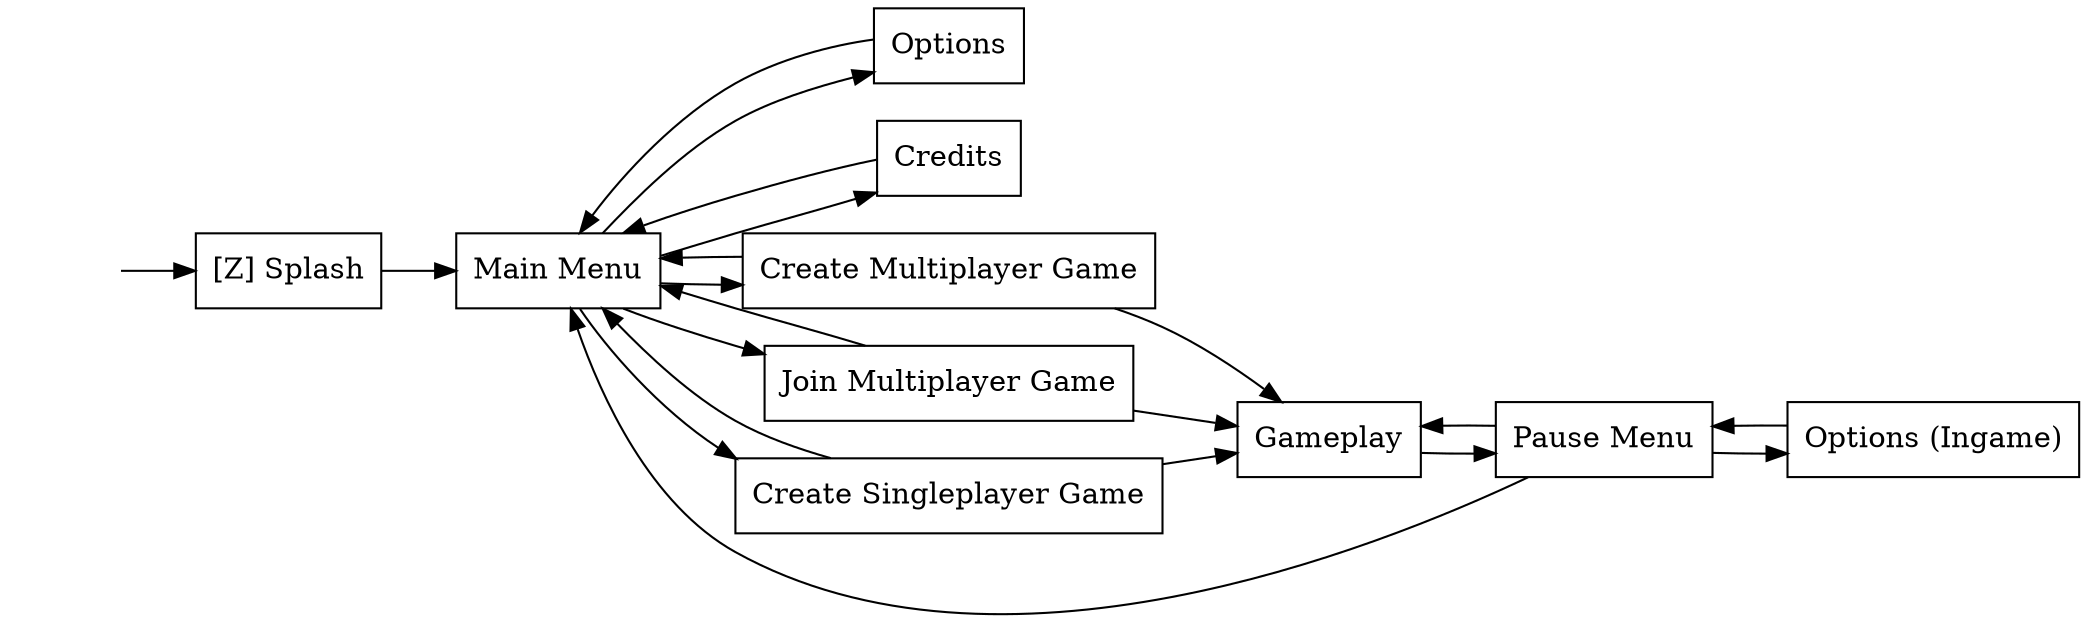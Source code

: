 digraph {
  rankdir=LR;

  node [shape=box];

  init [label="", shape=none];
  splash [label="[Z] Splash"];
  options [label="Options"];
  credits [label="Credits"];
  create_server [label="Create Multiplayer Game"];
  join_game [label="Join Multiplayer Game"];
  create_sp_game [label="Create Singleplayer Game"];
  game [label="Gameplay"];
  pause_menu [label="Pause Menu"];
  options_ingame [label="Options (Ingame)"];
  mainmenu [label="Main Menu"];

  init -> splash -> mainmenu;

  mainmenu -> options -> mainmenu;
  mainmenu -> credits -> mainmenu;

  mainmenu -> create_server -> mainmenu;
  mainmenu -> join_game -> mainmenu;
  mainmenu -> create_sp_game -> mainmenu;

  create_server -> game;
  join_game -> game;
  create_sp_game -> game;

  game -> pause_menu -> game;
  pause_menu -> mainmenu;

  pause_menu -> options_ingame -> pause_menu;

}
